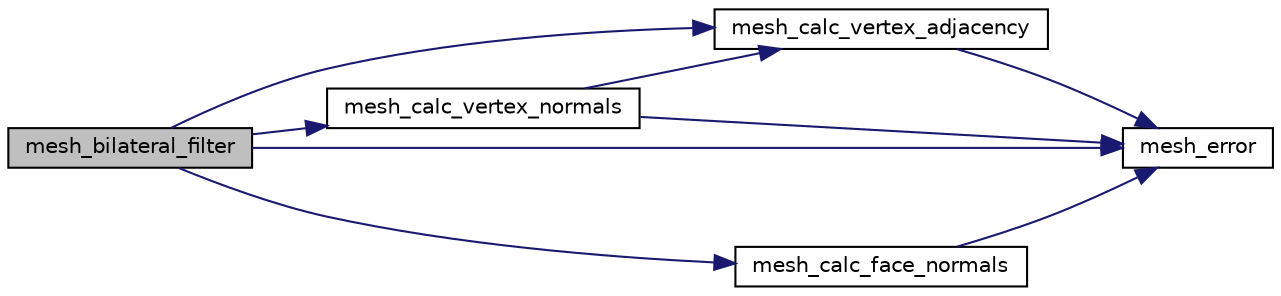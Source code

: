 digraph "mesh_bilateral_filter"
{
  edge [fontname="Helvetica",fontsize="10",labelfontname="Helvetica",labelfontsize="10"];
  node [fontname="Helvetica",fontsize="10",shape=record];
  rankdir="LR";
  Node1 [label="mesh_bilateral_filter",height=0.2,width=0.4,color="black", fillcolor="grey75", style="filled", fontcolor="black"];
  Node1 -> Node2 [color="midnightblue",fontsize="10",style="solid",fontname="Helvetica"];
  Node2 [label="mesh_calc_vertex_adjacency",height=0.2,width=0.4,color="black", fillcolor="white", style="filled",URL="$meshcalc_8c.html#ad78c5f26376ffe75b391e7af55e70e49",tooltip="Computes vertex adjacent faces of a given mesh. "];
  Node2 -> Node3 [color="midnightblue",fontsize="10",style="solid",fontname="Helvetica"];
  Node3 [label="mesh_error",height=0.2,width=0.4,color="black", fillcolor="white", style="filled",URL="$mesherror_8c.html#ae7b8a7a865a69704e4ed00410111749a",tooltip="Displays error message and exits. "];
  Node1 -> Node3 [color="midnightblue",fontsize="10",style="solid",fontname="Helvetica"];
  Node1 -> Node4 [color="midnightblue",fontsize="10",style="solid",fontname="Helvetica"];
  Node4 [label="mesh_calc_vertex_normals",height=0.2,width=0.4,color="black", fillcolor="white", style="filled",URL="$meshcalc_8c.html#aa0509db908476112994079289963184d",tooltip="Computes vertex normals of a given mesh. "];
  Node4 -> Node2 [color="midnightblue",fontsize="10",style="solid",fontname="Helvetica"];
  Node4 -> Node3 [color="midnightblue",fontsize="10",style="solid",fontname="Helvetica"];
  Node1 -> Node5 [color="midnightblue",fontsize="10",style="solid",fontname="Helvetica"];
  Node5 [label="mesh_calc_face_normals",height=0.2,width=0.4,color="black", fillcolor="white", style="filled",URL="$meshcalc_8c.html#a1951454adfa3fbf3890e78a74376460b",tooltip="Computes face normals of a given mesh. "];
  Node5 -> Node3 [color="midnightblue",fontsize="10",style="solid",fontname="Helvetica"];
}
